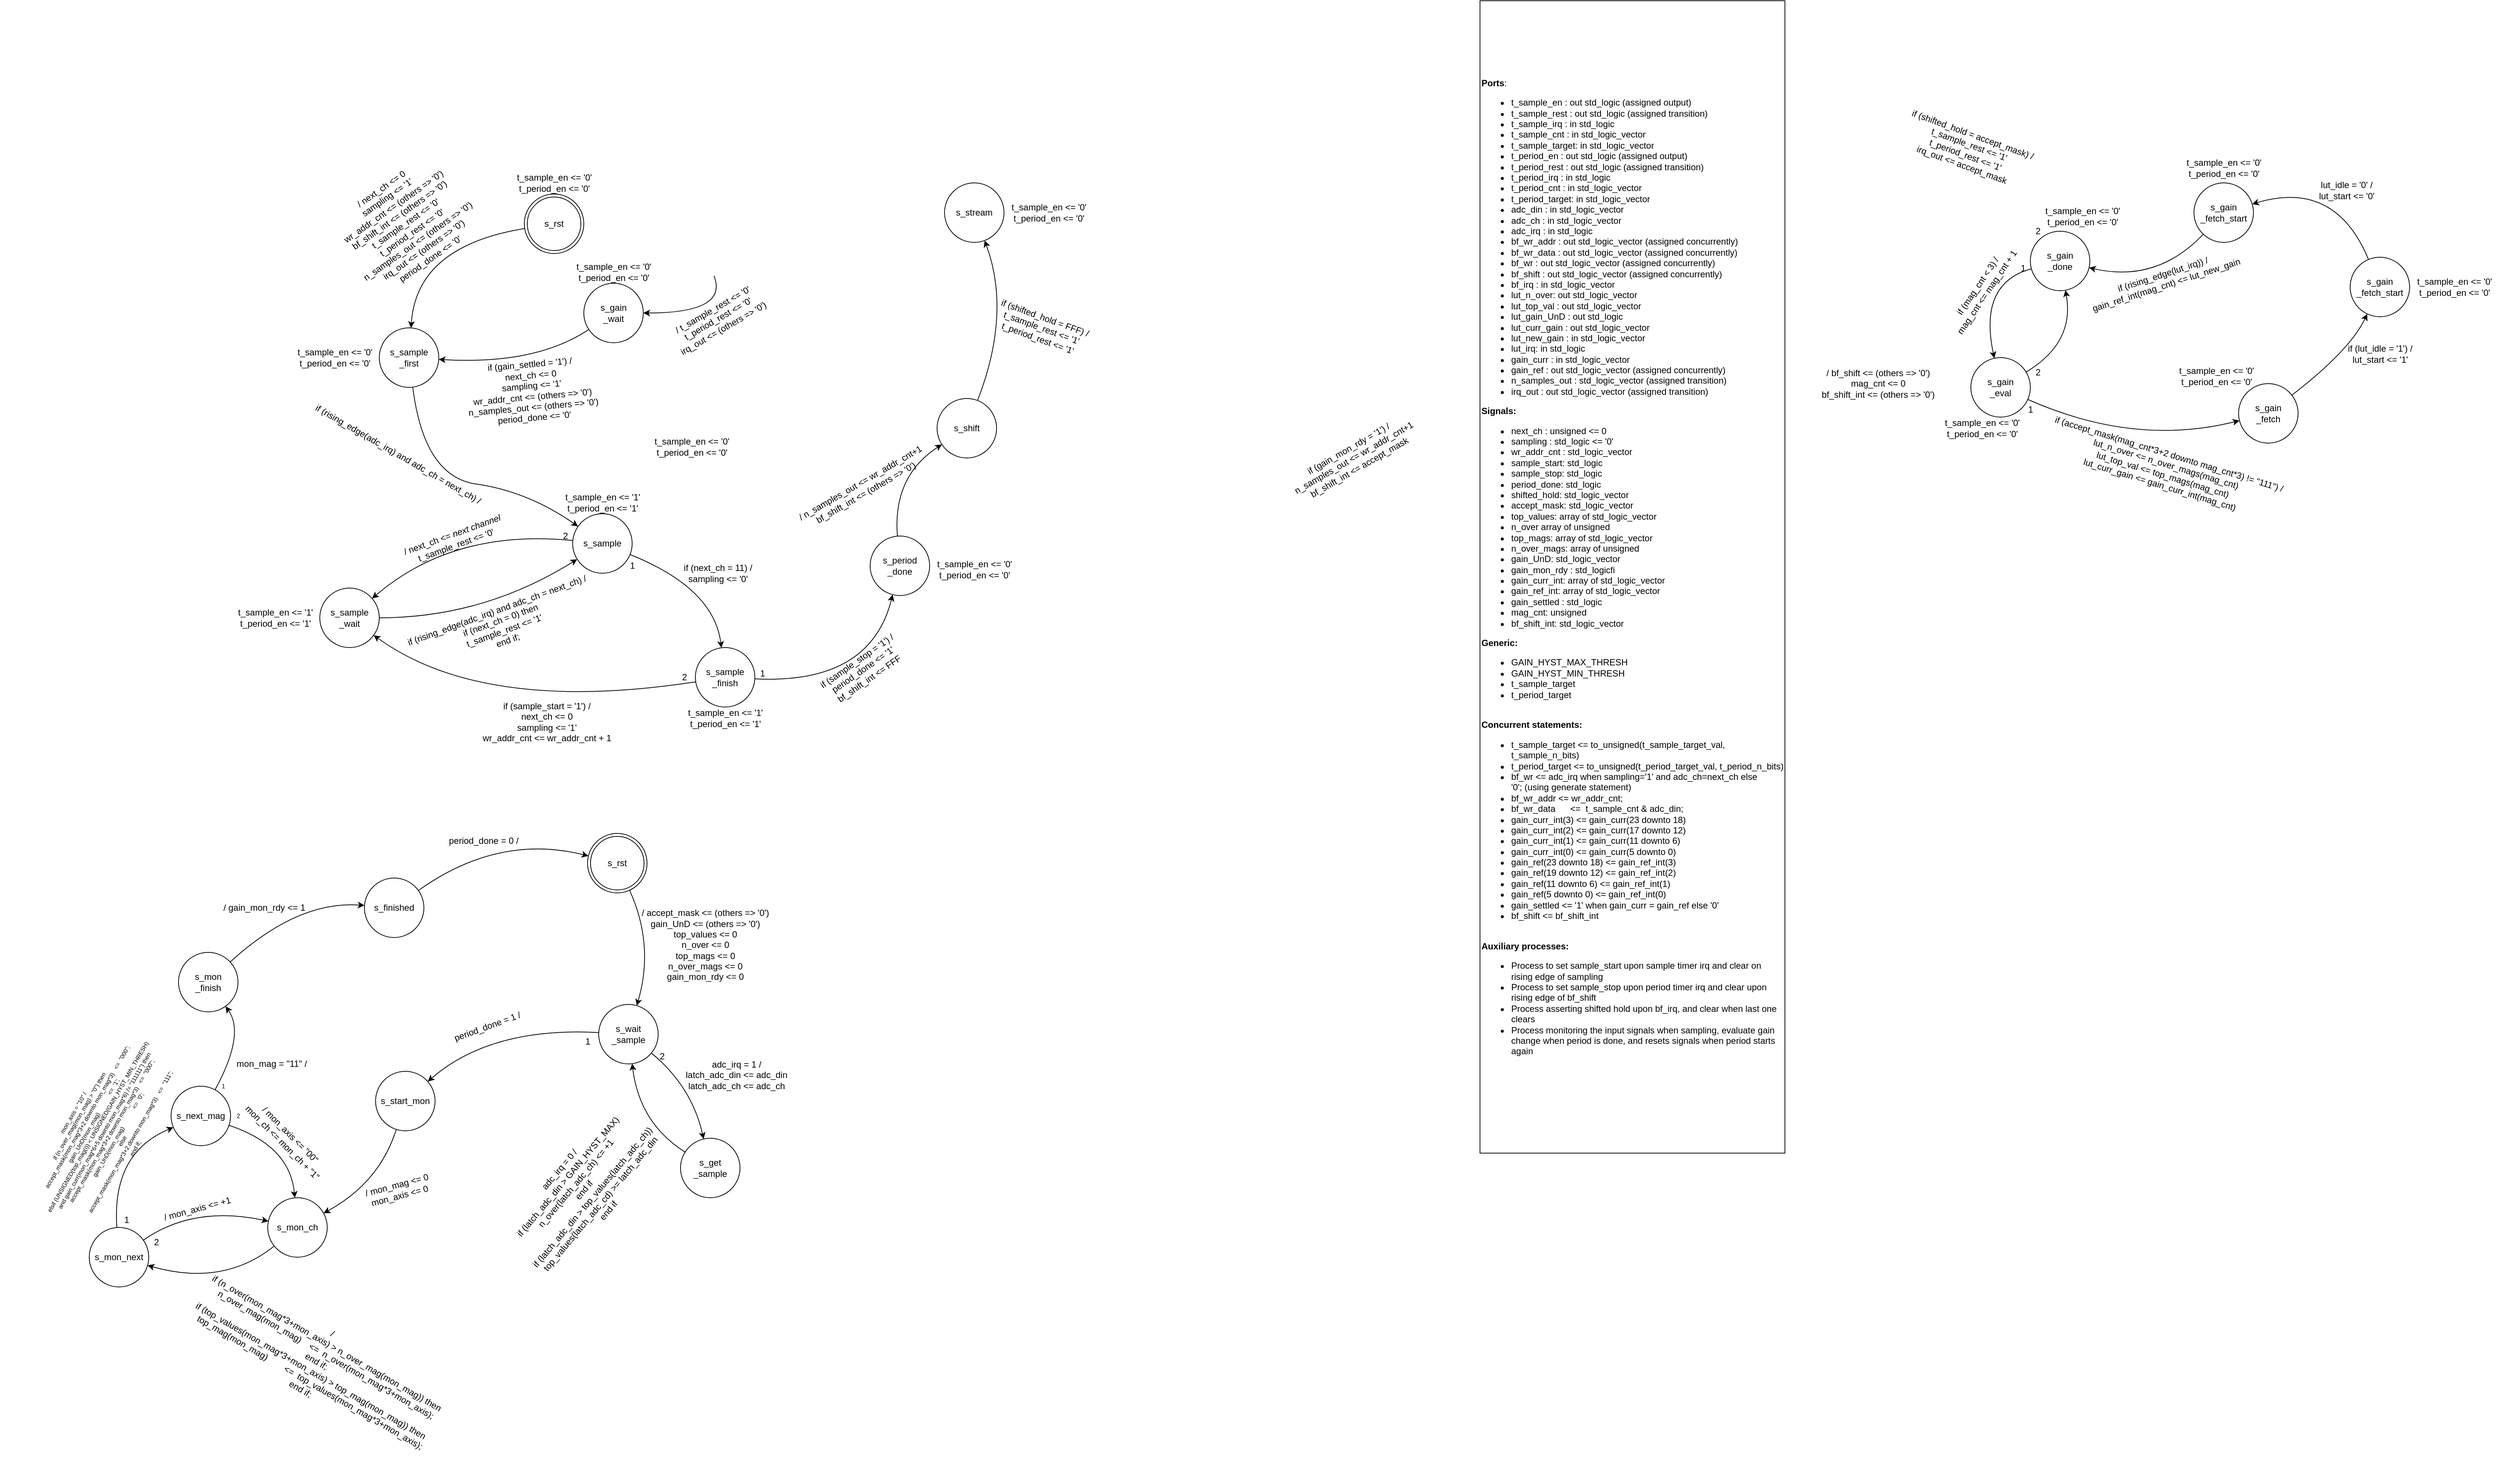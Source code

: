 <mxfile version="16.5.6" type="github">
  <diagram id="vcOmwt670LHLFmOHfxU6" name="Page-1">
    <mxGraphModel dx="2500" dy="2022" grid="1" gridSize="10" guides="1" tooltips="1" connect="1" arrows="1" fold="1" page="1" pageScale="1" pageWidth="850" pageHeight="1100" math="0" shadow="0">
      <root>
        <mxCell id="0" />
        <mxCell id="1" parent="0" />
        <mxCell id="8YBCCptctLdzBx9tajcS-1" value="s_rst" style="ellipse;shape=doubleEllipse;whiteSpace=wrap;html=1;aspect=fixed;" parent="1" vertex="1">
          <mxGeometry x="345" y="50" width="80" height="80" as="geometry" />
        </mxCell>
        <mxCell id="8YBCCptctLdzBx9tajcS-2" value="&lt;div&gt;&lt;b&gt;Ports&lt;/b&gt;:&lt;/div&gt;&lt;div&gt;&lt;ul&gt;&lt;li&gt;t_sample_en : out std_logic (assigned output)&lt;br&gt;&lt;/li&gt;&lt;li&gt;t_sample_rest : out std_logic (assigned transition)&lt;br&gt;&lt;/li&gt;&lt;li&gt;t_sample_irq : in std_logic&lt;/li&gt;&lt;li&gt;t_sample_cnt : in std_logic_vector&lt;/li&gt;&lt;li&gt;t_sample_target: in std_logic_vector&lt;br&gt;&lt;/li&gt;&lt;li&gt;t_period_en : out std_logic (assigned output)&lt;br&gt;&lt;/li&gt;&lt;li&gt;t_period_rest : out std_logic (assigned transition)&lt;br&gt;&lt;/li&gt;&lt;li&gt;t_period_irq : in std_logic&lt;/li&gt;&lt;li&gt;t_period_cnt : in std_logic_vector&lt;/li&gt;&lt;li&gt;t_period_target: in std_logic_vector&lt;br&gt;&lt;/li&gt;&lt;li&gt;adc_din : in std_logic_vector&lt;/li&gt;&lt;li&gt;adc_ch : in std_logic_vector&lt;/li&gt;&lt;li&gt;adc_irq : in std_logic&lt;/li&gt;&lt;li&gt;bf_wr_addr : out std_logic_vector (assigned concurrently)&lt;br&gt;&lt;/li&gt;&lt;li&gt;bf_wr_data : out std_logic_vector (assigned concurrently)&lt;/li&gt;&lt;li&gt;bf_wr : out std_logic_vector (assigned concurrently)&lt;/li&gt;&lt;li&gt;bf_shift : out std_logic_vector (assigned concurrently)&lt;br&gt;&lt;/li&gt;&lt;li&gt;bf_irq : in std_logic_vector&lt;/li&gt;&lt;li&gt;lut_n_over: out std_logic_vector&lt;/li&gt;&lt;li&gt;lut_top_val : out std_logic_vector&lt;/li&gt;&lt;li&gt;lut_gain_UnD : out std_logic&lt;/li&gt;&lt;li&gt;lut_curr_gain : out std_logic_vector&lt;/li&gt;&lt;li&gt;lut_new_gain : in std_logic_vector&lt;/li&gt;&lt;li&gt;lut_irq: in std_logic&lt;br&gt;&lt;/li&gt;&lt;li&gt;gain_curr : in std_logic_vector&lt;/li&gt;&lt;li&gt;gain_ref : out std_logic_vector (assigned concurrently)&lt;br&gt;&lt;/li&gt;&lt;li&gt;n_samples_out : std_logic_vector (assigned transition)&lt;/li&gt;&lt;li&gt;irq_out : out std_logic_vector (assigned transition)&lt;/li&gt;&lt;/ul&gt;&lt;div&gt;&lt;b&gt;Signals:&lt;/b&gt;&lt;/div&gt;&lt;div&gt;&lt;ul&gt;&lt;li&gt;next_ch : unsigned &amp;lt;= 0&lt;/li&gt;&lt;li&gt;sampling : std_logic &amp;lt;= &#39;0&#39;&lt;/li&gt;&lt;li&gt;wr_addr_cnt : std_logic_vector&lt;/li&gt;&lt;li&gt;sample_start: std_logic&lt;/li&gt;&lt;li&gt;sample_stop: std_logic&lt;/li&gt;&lt;li&gt;period_done: std_logic&lt;br&gt;&lt;/li&gt;&lt;li&gt;shifted_hold: std_logic_vector&lt;/li&gt;&lt;li&gt;accept_mask: std_logic_vector&lt;/li&gt;&lt;li&gt;top_values: array of std_logic_vector&lt;/li&gt;&lt;li&gt;n_over array of unsigned&lt;/li&gt;&lt;li&gt;top_mags: array of std_logic_vector&lt;/li&gt;&lt;li&gt;n_over_mags: array of unsigned&lt;/li&gt;&lt;li&gt;gain_UnD: std_logic_vector&lt;/li&gt;&lt;li&gt;gain_mon_rdy : std_logicfi&lt;br&gt;&lt;/li&gt;&lt;li&gt;gain_curr_int: array of std_logic_vector&lt;br&gt;&lt;/li&gt;&lt;li&gt;gain_ref_int: array of std_logic_vector&lt;/li&gt;&lt;li&gt;gain_settled : std_logic&lt;/li&gt;&lt;li&gt;mag_cnt: unsigned&lt;/li&gt;&lt;li&gt;bf_shift_int: std_logic_vector&lt;br&gt;&lt;/li&gt;&lt;/ul&gt;&lt;div&gt;&lt;b&gt;Generic:&lt;/b&gt;&lt;/div&gt;&lt;div&gt;&lt;ul&gt;&lt;li&gt;GAIN_HYST_MAX_THRESH&lt;/li&gt;&lt;li&gt;GAIN_HYST_MIN_THRESH&lt;/li&gt;&lt;li&gt;t_sample_target&lt;/li&gt;&lt;li&gt;t_period_target&lt;br&gt;&lt;/li&gt;&lt;/ul&gt;&lt;/div&gt;&lt;/div&gt;&lt;div&gt;&lt;br&gt;&lt;/div&gt;&lt;div&gt;&lt;b&gt;Concurrent statements:&lt;/b&gt;&lt;/div&gt;&lt;div&gt;&lt;ul&gt;&lt;li&gt;t_sample_target &amp;lt;= to_unsigned(t_sample_target_val, t_sample_n_bits)&lt;/li&gt;&lt;li&gt;t_period_target &amp;lt;= to_unsigned(t_period_target_val, t_period_n_bits)&lt;br&gt;&lt;/li&gt;&lt;li&gt;bf_wr &amp;lt;= &lt;span&gt; &lt;/span&gt;adc_irq when sampling=&#39;1&#39; and adc_ch=next_ch else&lt;br&gt;&lt;span&gt; &lt;/span&gt;&lt;span&gt; &lt;/span&gt;&lt;span&gt; &lt;/span&gt;&lt;span&gt; &lt;/span&gt;&#39;0&#39;; (using generate statement)&lt;br&gt;&lt;/li&gt;&lt;li&gt;bf_wr_addr &amp;lt;= wr_addr_cnt;&lt;/li&gt;&lt;li&gt;bf_wr_data&amp;nbsp;&amp;nbsp;&amp;nbsp;&amp;nbsp;&amp;nbsp; &amp;lt;=&amp;nbsp; t_sample_cnt &amp;amp; adc_din;&lt;/li&gt;&lt;li&gt;gain_curr_int(3) &amp;lt;= gain_curr(23 downto 18)&lt;/li&gt;&lt;li&gt;gain_curr_int(2) &amp;lt;= gain_curr(17 downto 12)&lt;/li&gt;&lt;li&gt;gain_curr_int(1) &amp;lt;= gain_curr(11 downto 6)&lt;/li&gt;&lt;li&gt;gain_curr_int(0) &amp;lt;= gain_curr(5 downto 0)&lt;br&gt;&lt;/li&gt;&lt;li&gt;gain_ref(23 downto 18) &amp;lt;= gain_ref_int(3)&lt;/li&gt;&lt;li&gt;gain_ref(19 downto 12) &amp;lt;= gain_ref_int(2)&lt;/li&gt;&lt;li&gt;gain_ref(11 downto 6) &amp;lt;= gain_ref_int(1)&lt;/li&gt;&lt;li&gt;gain_ref(5 downto 0) &amp;lt;= gain_ref_int(0)&lt;/li&gt;&lt;li&gt;gain_settled &amp;lt;= &#39;1&#39; when gain_curr = gain_ref else &#39;0&#39;&lt;/li&gt;&lt;li&gt;bf_shift &amp;lt;= bf_shift_int&lt;br&gt;&lt;/li&gt;&lt;/ul&gt;&lt;/div&gt;&lt;div&gt;&lt;br&gt;&lt;/div&gt;&lt;div&gt;&lt;b&gt;Auxiliary processes:&lt;/b&gt;&lt;/div&gt;&lt;div&gt;&lt;ul&gt;&lt;li&gt;Process to set sample_start upon sample timer irq and clear on rising edge of sampling&lt;br&gt;&lt;/li&gt;&lt;li&gt;Process to set sample_stop upon period timer irq and clear upon rising edge of bf_shift&lt;/li&gt;&lt;li&gt;Process asserting shifted hold upon bf_irq, and clear when last one clears&lt;/li&gt;&lt;li&gt;Process monitoring the input signals when sampling, evaluate gain change when period is done, and resets signals when period starts again&lt;br&gt;&lt;/li&gt;&lt;/ul&gt;&lt;/div&gt;&lt;div&gt;&lt;br&gt;&lt;/div&gt;&lt;/div&gt;" style="rounded=0;whiteSpace=wrap;html=1;align=left;" parent="1" vertex="1">
          <mxGeometry x="1630" y="-210" width="410" height="1550" as="geometry" />
        </mxCell>
        <mxCell id="8YBCCptctLdzBx9tajcS-3" value="&lt;div&gt;s_sample&lt;/div&gt;&lt;div&gt;_first&lt;/div&gt;" style="ellipse;whiteSpace=wrap;html=1;aspect=fixed;" parent="1" vertex="1">
          <mxGeometry x="150" y="230" width="80" height="80" as="geometry" />
        </mxCell>
        <mxCell id="8YBCCptctLdzBx9tajcS-6" value="" style="curved=1;endArrow=classic;html=1;rounded=0;" parent="1" source="8YBCCptctLdzBx9tajcS-1" target="8YBCCptctLdzBx9tajcS-3" edge="1">
          <mxGeometry width="50" height="50" relative="1" as="geometry">
            <mxPoint x="90" y="220" as="sourcePoint" />
            <mxPoint x="140" y="170" as="targetPoint" />
            <Array as="points">
              <mxPoint x="200" y="120" />
            </Array>
          </mxGeometry>
        </mxCell>
        <mxCell id="8YBCCptctLdzBx9tajcS-7" value="&lt;div&gt;/ next_ch &amp;lt;= 0&lt;/div&gt;&lt;div&gt;sampling &amp;lt;= &#39;1&#39;&lt;/div&gt;&lt;div&gt;wr_addr_cnt &amp;lt;= (others =&amp;gt; &#39;0&#39;)&lt;br&gt;&lt;/div&gt;&lt;div&gt;&lt;div&gt;bf_shift_int &amp;lt;= (others =&amp;gt; &#39;0&#39;)&lt;br&gt;&lt;/div&gt;&lt;/div&gt;&lt;div&gt;t_sample_rest &amp;lt;= &#39;0&#39;&lt;/div&gt;&lt;div&gt;t_period_rest &amp;lt;= &#39;0&#39;&lt;br&gt;&lt;/div&gt;&lt;div&gt;n_samples_out &amp;lt;= (others =&amp;gt; &#39;0&#39;)&lt;br&gt;&lt;/div&gt;&lt;div&gt;irq_out &amp;lt;= (others =&amp;gt; &#39;0&#39;)&lt;/div&gt;&lt;div&gt;period_done &amp;lt;= &#39;0&#39;&lt;br&gt;&lt;/div&gt;" style="text;html=1;align=center;verticalAlign=middle;resizable=0;points=[];autosize=1;strokeColor=none;fillColor=none;rotation=-35;" parent="1" vertex="1">
          <mxGeometry x="90" y="25" width="190" height="130" as="geometry" />
        </mxCell>
        <mxCell id="8YBCCptctLdzBx9tajcS-8" value="s_sample" style="ellipse;whiteSpace=wrap;html=1;aspect=fixed;" parent="1" vertex="1">
          <mxGeometry x="410" y="480" width="80" height="80" as="geometry" />
        </mxCell>
        <mxCell id="8YBCCptctLdzBx9tajcS-9" value="&lt;div&gt;t_sample_en &amp;lt;= &#39;0&#39;&lt;/div&gt;&lt;div&gt;t_period_en &amp;lt;= &#39;0&#39;&lt;/div&gt;" style="text;html=1;align=center;verticalAlign=middle;resizable=0;points=[];autosize=1;strokeColor=none;fillColor=none;" parent="1" vertex="1">
          <mxGeometry x="325" y="20" width="120" height="30" as="geometry" />
        </mxCell>
        <mxCell id="8YBCCptctLdzBx9tajcS-10" value="t_sample_en &amp;lt;= &#39;0&#39;&lt;div&gt;t_period_en &amp;lt;= &#39;0&#39;&lt;/div&gt;" style="text;html=1;align=center;verticalAlign=middle;resizable=0;points=[];autosize=1;strokeColor=none;fillColor=none;" parent="1" vertex="1">
          <mxGeometry x="30" y="255" width="120" height="30" as="geometry" />
        </mxCell>
        <mxCell id="8YBCCptctLdzBx9tajcS-11" value="" style="curved=1;endArrow=classic;html=1;rounded=0;" parent="1" source="8YBCCptctLdzBx9tajcS-3" target="8YBCCptctLdzBx9tajcS-8" edge="1">
          <mxGeometry width="50" height="50" relative="1" as="geometry">
            <mxPoint x="210" y="410" as="sourcePoint" />
            <mxPoint x="260" y="360" as="targetPoint" />
            <Array as="points">
              <mxPoint x="210" y="430" />
              <mxPoint x="350" y="450" />
            </Array>
          </mxGeometry>
        </mxCell>
        <mxCell id="8YBCCptctLdzBx9tajcS-13" value="&lt;div&gt;if (rising_edge(adc_irq) and adc_ch = next_ch) /&lt;/div&gt;" style="text;html=1;align=center;verticalAlign=middle;resizable=0;points=[];autosize=1;strokeColor=none;fillColor=none;rotation=30;" parent="1" vertex="1">
          <mxGeometry x="40" y="390" width="270" height="20" as="geometry" />
        </mxCell>
        <mxCell id="8YBCCptctLdzBx9tajcS-14" value="&lt;div&gt;s_sample&lt;/div&gt;&lt;div&gt;_wait&lt;/div&gt;" style="ellipse;whiteSpace=wrap;html=1;aspect=fixed;" parent="1" vertex="1">
          <mxGeometry x="70" y="580" width="80" height="80" as="geometry" />
        </mxCell>
        <mxCell id="8YBCCptctLdzBx9tajcS-15" value="" style="curved=1;endArrow=classic;html=1;rounded=0;" parent="1" source="8YBCCptctLdzBx9tajcS-8" target="8YBCCptctLdzBx9tajcS-14" edge="1">
          <mxGeometry width="50" height="50" relative="1" as="geometry">
            <mxPoint x="260" y="600" as="sourcePoint" />
            <mxPoint x="310" y="550" as="targetPoint" />
            <Array as="points">
              <mxPoint x="250" y="500" />
            </Array>
          </mxGeometry>
        </mxCell>
        <mxCell id="8YBCCptctLdzBx9tajcS-17" value="&lt;div&gt;/ next_ch &amp;lt;= &lt;i&gt;next channel&lt;/i&gt;&lt;br&gt;&lt;/div&gt;&lt;div&gt;t_sample_rest &amp;lt;= &#39;0&#39;&lt;br&gt;&lt;/div&gt;" style="text;html=1;align=center;verticalAlign=middle;resizable=0;points=[];autosize=1;strokeColor=none;fillColor=none;rotation=-20;" parent="1" vertex="1">
          <mxGeometry x="175" y="500" width="150" height="30" as="geometry" />
        </mxCell>
        <mxCell id="8YBCCptctLdzBx9tajcS-18" value="&lt;div&gt;s_sample&lt;/div&gt;&lt;div&gt;_finish&lt;/div&gt;" style="ellipse;whiteSpace=wrap;html=1;aspect=fixed;" parent="1" vertex="1">
          <mxGeometry x="575" y="660" width="80" height="80" as="geometry" />
        </mxCell>
        <mxCell id="8YBCCptctLdzBx9tajcS-20" value="" style="curved=1;endArrow=classic;html=1;rounded=0;" parent="1" source="8YBCCptctLdzBx9tajcS-8" target="8YBCCptctLdzBx9tajcS-18" edge="1">
          <mxGeometry width="50" height="50" relative="1" as="geometry">
            <mxPoint x="260" y="600" as="sourcePoint" />
            <mxPoint x="310" y="550" as="targetPoint" />
            <Array as="points">
              <mxPoint x="600" y="580" />
            </Array>
          </mxGeometry>
        </mxCell>
        <mxCell id="8YBCCptctLdzBx9tajcS-21" value="1" style="text;html=1;align=center;verticalAlign=middle;resizable=0;points=[];autosize=1;strokeColor=none;fillColor=none;" parent="1" vertex="1">
          <mxGeometry x="480" y="540" width="20" height="20" as="geometry" />
        </mxCell>
        <mxCell id="8YBCCptctLdzBx9tajcS-22" value="&lt;div&gt;if (next_ch = 11) /&lt;/div&gt;&lt;div&gt;sampling &amp;lt;= &#39;0&#39;&lt;/div&gt;" style="text;html=1;align=center;verticalAlign=middle;resizable=0;points=[];autosize=1;strokeColor=none;fillColor=none;" parent="1" vertex="1">
          <mxGeometry x="550" y="545" width="110" height="30" as="geometry" />
        </mxCell>
        <mxCell id="8YBCCptctLdzBx9tajcS-23" value="t_sample_en &amp;lt;= &#39;1&#39;&lt;div&gt;t_period_en &amp;lt;= &#39;1&#39;&lt;/div&gt;" style="text;html=1;align=center;verticalAlign=middle;resizable=0;points=[];autosize=1;strokeColor=none;fillColor=none;" parent="1" vertex="1">
          <mxGeometry x="-50" y="605" width="120" height="30" as="geometry" />
        </mxCell>
        <mxCell id="8YBCCptctLdzBx9tajcS-25" value="" style="curved=1;endArrow=classic;html=1;rounded=0;" parent="1" source="8YBCCptctLdzBx9tajcS-14" target="8YBCCptctLdzBx9tajcS-8" edge="1">
          <mxGeometry width="50" height="50" relative="1" as="geometry">
            <mxPoint x="250" y="660" as="sourcePoint" />
            <mxPoint x="300" y="610" as="targetPoint" />
            <Array as="points">
              <mxPoint x="290" y="620" />
            </Array>
          </mxGeometry>
        </mxCell>
        <mxCell id="8YBCCptctLdzBx9tajcS-26" value="&lt;div&gt;if (rising_edge(adc_irq) and adc_ch = next_ch) /&lt;/div&gt;&lt;div&gt;if (next_ch = 0) then&lt;/div&gt;&lt;div&gt;t_sample_rest &amp;lt;= &#39;1&#39;&lt;/div&gt;&lt;div&gt;end if;&lt;br&gt;&lt;/div&gt;" style="text;html=1;align=center;verticalAlign=middle;resizable=0;points=[];autosize=1;strokeColor=none;fillColor=none;rotation=-20;" parent="1" vertex="1">
          <mxGeometry x="180" y="600" width="270" height="60" as="geometry" />
        </mxCell>
        <mxCell id="8YBCCptctLdzBx9tajcS-27" value="t_sample_en &amp;lt;= &#39;1&#39;&lt;div&gt;t_period_en &amp;lt;= &#39;1&#39;&lt;/div&gt;" style="text;html=1;align=center;verticalAlign=middle;resizable=0;points=[];autosize=1;strokeColor=none;fillColor=none;" parent="1" vertex="1">
          <mxGeometry x="390" y="450" width="120" height="30" as="geometry" />
        </mxCell>
        <mxCell id="8YBCCptctLdzBx9tajcS-28" value="" style="curved=1;endArrow=classic;html=1;rounded=0;" parent="1" source="8YBCCptctLdzBx9tajcS-18" target="8YBCCptctLdzBx9tajcS-14" edge="1">
          <mxGeometry width="50" height="50" relative="1" as="geometry">
            <mxPoint x="270" y="750" as="sourcePoint" />
            <mxPoint x="320" y="700" as="targetPoint" />
            <Array as="points">
              <mxPoint x="290" y="750" />
            </Array>
          </mxGeometry>
        </mxCell>
        <mxCell id="8YBCCptctLdzBx9tajcS-29" value="&lt;div&gt;if (sample_start = &#39;1&#39;) /&lt;/div&gt;&lt;div&gt;next_ch &amp;lt;= 0&lt;/div&gt;&lt;div&gt;sampling &amp;lt;= &#39;1&#39;&lt;br&gt;&lt;/div&gt;wr_addr_cnt &amp;lt;= wr_addr_cnt + 1" style="text;html=1;align=center;verticalAlign=middle;resizable=0;points=[];autosize=1;strokeColor=none;fillColor=none;" parent="1" vertex="1">
          <mxGeometry x="280" y="730" width="190" height="60" as="geometry" />
        </mxCell>
        <mxCell id="8YBCCptctLdzBx9tajcS-30" value="t_sample_en &amp;lt;= &#39;1&#39;&lt;div&gt;t_period_en &amp;lt;= &#39;1&#39;&lt;/div&gt;" style="text;html=1;align=center;verticalAlign=middle;resizable=0;points=[];autosize=1;strokeColor=none;fillColor=none;" parent="1" vertex="1">
          <mxGeometry x="555" y="740" width="120" height="30" as="geometry" />
        </mxCell>
        <mxCell id="8YBCCptctLdzBx9tajcS-31" value="2" style="text;html=1;align=center;verticalAlign=middle;resizable=0;points=[];autosize=1;strokeColor=none;fillColor=none;" parent="1" vertex="1">
          <mxGeometry x="550" y="690" width="20" height="20" as="geometry" />
        </mxCell>
        <mxCell id="8YBCCptctLdzBx9tajcS-32" value="s_shift" style="ellipse;whiteSpace=wrap;html=1;aspect=fixed;" parent="1" vertex="1">
          <mxGeometry x="900" y="325" width="80" height="80" as="geometry" />
        </mxCell>
        <mxCell id="8YBCCptctLdzBx9tajcS-33" value="" style="curved=1;endArrow=classic;html=1;rounded=0;" parent="1" source="yGk2pAN8WluMj7sl2VAn-2" target="8YBCCptctLdzBx9tajcS-32" edge="1">
          <mxGeometry width="50" height="50" relative="1" as="geometry">
            <mxPoint x="1000" y="380" as="sourcePoint" />
            <mxPoint x="320" y="700" as="targetPoint" />
            <Array as="points">
              <mxPoint x="840" y="430" />
            </Array>
          </mxGeometry>
        </mxCell>
        <mxCell id="8YBCCptctLdzBx9tajcS-34" value="/ n_samples_out &amp;lt;= wr_addr_cnt+1&lt;br&gt;bf_shift_int &amp;lt;= (others =&amp;gt; &#39;0&#39;)" style="text;html=1;align=center;verticalAlign=middle;resizable=0;points=[];autosize=1;strokeColor=none;fillColor=none;rotation=-30;" parent="1" vertex="1">
          <mxGeometry x="700" y="430" width="200" height="30" as="geometry" />
        </mxCell>
        <mxCell id="8YBCCptctLdzBx9tajcS-35" value="" style="curved=1;endArrow=classic;html=1;rounded=0;" parent="1" source="8YBCCptctLdzBx9tajcS-32" target="8YBCCptctLdzBx9tajcS-40" edge="1">
          <mxGeometry width="50" height="50" relative="1" as="geometry">
            <mxPoint x="410" y="540" as="sourcePoint" />
            <mxPoint x="900" y="370" as="targetPoint" />
            <Array as="points">
              <mxPoint x="1000" y="210" />
            </Array>
          </mxGeometry>
        </mxCell>
        <mxCell id="8YBCCptctLdzBx9tajcS-36" value="1" style="text;html=1;align=center;verticalAlign=middle;resizable=0;points=[];autosize=1;strokeColor=none;fillColor=none;" parent="1" vertex="1">
          <mxGeometry x="655" y="685" width="20" height="20" as="geometry" />
        </mxCell>
        <mxCell id="8YBCCptctLdzBx9tajcS-40" value="s_stream" style="ellipse;whiteSpace=wrap;html=1;aspect=fixed;" parent="1" vertex="1">
          <mxGeometry x="910" y="35" width="80" height="80" as="geometry" />
        </mxCell>
        <mxCell id="8YBCCptctLdzBx9tajcS-41" value="&lt;div&gt;if (shifted_hold = accept_mask) / &lt;br&gt;&lt;/div&gt;&lt;div&gt;t_sample_rest &amp;lt;= &#39;1&#39;&lt;/div&gt;&lt;div&gt;t_period_rest &amp;lt;= &#39;1&#39;&lt;/div&gt;&lt;div&gt;irq_out &amp;lt;= accept_mask&lt;br&gt;&lt;/div&gt;" style="text;html=1;align=center;verticalAlign=middle;resizable=0;points=[];autosize=1;strokeColor=none;fillColor=none;rotation=20;" parent="1" vertex="1">
          <mxGeometry x="2190" y="-40" width="190" height="60" as="geometry" />
        </mxCell>
        <mxCell id="8YBCCptctLdzBx9tajcS-44" value="&amp;nbsp;" style="text;html=1;align=center;verticalAlign=middle;resizable=0;points=[];autosize=1;strokeColor=none;fillColor=none;" parent="1" vertex="1">
          <mxGeometry x="2310" y="130" width="20" height="20" as="geometry" />
        </mxCell>
        <mxCell id="8YBCCptctLdzBx9tajcS-45" value="2" style="text;html=1;align=center;verticalAlign=middle;resizable=0;points=[];autosize=1;strokeColor=none;fillColor=none;" parent="1" vertex="1">
          <mxGeometry x="390" y="500" width="20" height="20" as="geometry" />
        </mxCell>
        <mxCell id="8YBCCptctLdzBx9tajcS-46" value="" style="curved=1;endArrow=classic;html=1;rounded=0;" parent="1" target="yGk2pAN8WluMj7sl2VAn-23" edge="1">
          <mxGeometry width="50" height="50" relative="1" as="geometry">
            <mxPoint x="600" y="160" as="sourcePoint" />
            <mxPoint x="790" y="200" as="targetPoint" />
            <Array as="points">
              <mxPoint x="620" y="210" />
            </Array>
          </mxGeometry>
        </mxCell>
        <mxCell id="8YBCCptctLdzBx9tajcS-47" value="&lt;div&gt;if (gain_settled = &#39;1&#39;) / &lt;br&gt;&lt;/div&gt;&lt;div&gt;next_ch &amp;lt;= 0&lt;/div&gt;&lt;div&gt;sampling &amp;lt;= &#39;1&#39;&lt;/div&gt;&lt;div&gt;wr_addr_cnt &amp;lt;= (others =&amp;gt; &#39;0&#39;)&lt;/div&gt;&lt;div&gt;n_samples_out &amp;lt;= (others =&amp;gt; &#39;0&#39;)&lt;br&gt;&lt;/div&gt;&lt;div&gt;period_done &amp;lt;= &#39;0&#39;&lt;/div&gt;" style="text;html=1;align=center;verticalAlign=middle;resizable=0;points=[];autosize=1;strokeColor=none;fillColor=none;rotation=-5;" parent="1" vertex="1">
          <mxGeometry x="260" y="270" width="190" height="90" as="geometry" />
        </mxCell>
        <mxCell id="8YBCCptctLdzBx9tajcS-48" value="t_sample_en &amp;lt;= &#39;0&#39;&lt;div&gt;t_period_en &amp;lt;= &#39;0&#39;&lt;/div&gt;" style="text;html=1;align=center;verticalAlign=middle;resizable=0;points=[];autosize=1;strokeColor=none;fillColor=none;" parent="1" vertex="1">
          <mxGeometry x="990" y="60" width="120" height="30" as="geometry" />
        </mxCell>
        <mxCell id="8YBCCptctLdzBx9tajcS-49" value="t_sample_en &amp;lt;= &#39;0&#39;&lt;div&gt;t_period_en &amp;lt;= &#39;0&#39;&lt;/div&gt;" style="text;html=1;align=center;verticalAlign=middle;resizable=0;points=[];autosize=1;strokeColor=none;fillColor=none;" parent="1" vertex="1">
          <mxGeometry x="890" y="540" width="120" height="30" as="geometry" />
        </mxCell>
        <mxCell id="yGk2pAN8WluMj7sl2VAn-2" value="&lt;div&gt;s_period&lt;/div&gt;&lt;div&gt;_done&lt;br&gt;&lt;/div&gt;" style="ellipse;whiteSpace=wrap;html=1;aspect=fixed;" parent="1" vertex="1">
          <mxGeometry x="810" y="510" width="80" height="80" as="geometry" />
        </mxCell>
        <mxCell id="yGk2pAN8WluMj7sl2VAn-3" value="" style="curved=1;endArrow=classic;html=1;rounded=0;" parent="1" source="8YBCCptctLdzBx9tajcS-18" target="yGk2pAN8WluMj7sl2VAn-2" edge="1">
          <mxGeometry width="50" height="50" relative="1" as="geometry">
            <mxPoint x="810" y="700" as="sourcePoint" />
            <mxPoint x="860" y="650" as="targetPoint" />
            <Array as="points">
              <mxPoint x="810" y="710" />
            </Array>
          </mxGeometry>
        </mxCell>
        <mxCell id="yGk2pAN8WluMj7sl2VAn-4" value="&lt;div&gt;if (sample_stop = &#39;1&#39;) /&lt;/div&gt;&lt;div&gt;period_done &amp;lt;= &#39;1&#39;&lt;/div&gt;&lt;div&gt;bf_shift_int &amp;lt;= FFF&lt;/div&gt;" style="text;html=1;align=center;verticalAlign=middle;resizable=0;points=[];autosize=1;strokeColor=none;fillColor=none;rotation=-35;" parent="1" vertex="1">
          <mxGeometry x="735" y="665" width="130" height="50" as="geometry" />
        </mxCell>
        <mxCell id="yGk2pAN8WluMj7sl2VAn-5" value="t_sample_en &amp;lt;= &#39;0&#39;&lt;div&gt;t_period_en &amp;lt;= &#39;0&#39;&lt;/div&gt;" style="text;html=1;align=center;verticalAlign=middle;resizable=0;points=[];autosize=1;strokeColor=none;fillColor=none;" parent="1" vertex="1">
          <mxGeometry x="510" y="375" width="120" height="30" as="geometry" />
        </mxCell>
        <mxCell id="yGk2pAN8WluMj7sl2VAn-6" value="&lt;div&gt;s_gain&lt;/div&gt;&lt;div&gt;_eval&lt;br&gt;&lt;/div&gt;" style="ellipse;whiteSpace=wrap;html=1;aspect=fixed;" parent="1" vertex="1">
          <mxGeometry x="2290" y="270" width="80" height="80" as="geometry" />
        </mxCell>
        <mxCell id="yGk2pAN8WluMj7sl2VAn-7" value="&lt;div&gt;s_gain&lt;/div&gt;&lt;div&gt;_fetch&lt;br&gt;&lt;/div&gt;" style="ellipse;whiteSpace=wrap;html=1;aspect=fixed;" parent="1" vertex="1">
          <mxGeometry x="2650" y="305" width="80" height="80" as="geometry" />
        </mxCell>
        <mxCell id="yGk2pAN8WluMj7sl2VAn-8" value="" style="curved=1;endArrow=classic;html=1;rounded=0;" parent="1" source="yGk2pAN8WluMj7sl2VAn-6" target="yGk2pAN8WluMj7sl2VAn-7" edge="1">
          <mxGeometry width="50" height="50" relative="1" as="geometry">
            <mxPoint x="2520" y="380" as="sourcePoint" />
            <mxPoint x="2570" y="330" as="targetPoint" />
            <Array as="points">
              <mxPoint x="2510" y="390" />
            </Array>
          </mxGeometry>
        </mxCell>
        <mxCell id="yGk2pAN8WluMj7sl2VAn-9" value="&lt;div&gt;if (accept_mask(mag_cnt*3+2 downto mag_cnt*3) != &quot;111&quot;) /&lt;/div&gt;&lt;div&gt;lut_n_over &amp;lt;= n_over_mags(mag_cnt)&lt;/div&gt;&lt;div&gt;lut_top_val &amp;lt;= top_mags(mag_cnt)&lt;/div&gt;&lt;div&gt;lut_curr_gain &amp;lt;= gain_curr_int(mag_cnt)&lt;/div&gt;" style="text;html=1;align=center;verticalAlign=middle;resizable=0;points=[];autosize=1;strokeColor=none;fillColor=none;rotation=17.0;" parent="1" vertex="1">
          <mxGeometry x="2380" y="390" width="340" height="60" as="geometry" />
        </mxCell>
        <mxCell id="yGk2pAN8WluMj7sl2VAn-10" value="&lt;div&gt;s_gain&lt;/div&gt;&lt;div&gt;_done&lt;/div&gt;" style="ellipse;whiteSpace=wrap;html=1;aspect=fixed;" parent="1" vertex="1">
          <mxGeometry x="2370" y="100" width="80" height="80" as="geometry" />
        </mxCell>
        <mxCell id="yGk2pAN8WluMj7sl2VAn-11" value="" style="curved=1;endArrow=classic;html=1;rounded=0;" parent="1" source="SsunDbkqlPeY4llJMre3-5" target="yGk2pAN8WluMj7sl2VAn-10" edge="1">
          <mxGeometry width="50" height="50" relative="1" as="geometry">
            <mxPoint x="2490" y="180" as="sourcePoint" />
            <mxPoint x="2530" y="60" as="targetPoint" />
            <Array as="points">
              <mxPoint x="2540" y="170" />
            </Array>
          </mxGeometry>
        </mxCell>
        <mxCell id="yGk2pAN8WluMj7sl2VAn-16" value="&lt;div&gt;if (rising_edge(lut_irq)) /&lt;/div&gt;&lt;div&gt;gain_ref_int(mag_cnt) &amp;lt;= lut_new_gain&lt;br&gt;&lt;/div&gt;" style="text;html=1;align=center;verticalAlign=middle;resizable=0;points=[];autosize=1;strokeColor=none;fillColor=none;rotation=-18;" parent="1" vertex="1">
          <mxGeometry x="2440" y="150" width="220" height="30" as="geometry" />
        </mxCell>
        <mxCell id="yGk2pAN8WluMj7sl2VAn-17" value="" style="curved=1;endArrow=classic;html=1;rounded=0;" parent="1" source="yGk2pAN8WluMj7sl2VAn-10" target="yGk2pAN8WluMj7sl2VAn-6" edge="1">
          <mxGeometry width="50" height="50" relative="1" as="geometry">
            <mxPoint x="2270" y="210" as="sourcePoint" />
            <mxPoint x="2320" y="160" as="targetPoint" />
            <Array as="points">
              <mxPoint x="2300" y="170" />
            </Array>
          </mxGeometry>
        </mxCell>
        <mxCell id="yGk2pAN8WluMj7sl2VAn-18" value="&lt;div&gt;if (mag_cnt &amp;lt; 3) /&lt;/div&gt;&lt;div&gt;mag_cnt &amp;lt;= mag_cnt + 1&lt;br&gt;&lt;/div&gt;" style="text;html=1;align=center;verticalAlign=middle;resizable=0;points=[];autosize=1;strokeColor=none;fillColor=none;rotation=-56;" parent="1" vertex="1">
          <mxGeometry x="2230" y="163" width="150" height="30" as="geometry" />
        </mxCell>
        <mxCell id="yGk2pAN8WluMj7sl2VAn-20" value="" style="curved=1;endArrow=classic;html=1;rounded=0;" parent="1" source="yGk2pAN8WluMj7sl2VAn-6" target="yGk2pAN8WluMj7sl2VAn-10" edge="1">
          <mxGeometry width="50" height="50" relative="1" as="geometry">
            <mxPoint x="2390" y="260" as="sourcePoint" />
            <mxPoint x="2440" y="210" as="targetPoint" />
            <Array as="points">
              <mxPoint x="2430" y="250" />
            </Array>
          </mxGeometry>
        </mxCell>
        <mxCell id="yGk2pAN8WluMj7sl2VAn-21" value="1" style="text;html=1;align=center;verticalAlign=middle;resizable=0;points=[];autosize=1;strokeColor=none;fillColor=none;" parent="1" vertex="1">
          <mxGeometry x="2360" y="330" width="20" height="20" as="geometry" />
        </mxCell>
        <mxCell id="yGk2pAN8WluMj7sl2VAn-22" value="2" style="text;html=1;align=center;verticalAlign=middle;resizable=0;points=[];autosize=1;strokeColor=none;fillColor=none;" parent="1" vertex="1">
          <mxGeometry x="2370" y="280" width="20" height="20" as="geometry" />
        </mxCell>
        <mxCell id="yGk2pAN8WluMj7sl2VAn-23" value="&lt;div&gt;s_gain&lt;/div&gt;&lt;div&gt;_wait&lt;/div&gt;" style="ellipse;whiteSpace=wrap;html=1;aspect=fixed;" parent="1" vertex="1">
          <mxGeometry x="425" y="170" width="80" height="80" as="geometry" />
        </mxCell>
        <mxCell id="yGk2pAN8WluMj7sl2VAn-24" value="&lt;div&gt;/ t_sample_rest &amp;lt;= &#39;0&#39;&lt;/div&gt;&lt;div&gt;t_period_rest &amp;lt;= &#39;0&#39;&lt;br&gt;&lt;/div&gt;&lt;div&gt;irq_out &amp;lt;= (others =&amp;gt; &#39;0&#39;)&lt;/div&gt;" style="text;html=1;align=center;verticalAlign=middle;resizable=0;points=[];autosize=1;strokeColor=none;fillColor=none;rotation=-30;" parent="1" vertex="1">
          <mxGeometry x="530" y="193" width="150" height="50" as="geometry" />
        </mxCell>
        <mxCell id="yGk2pAN8WluMj7sl2VAn-25" value="" style="curved=1;endArrow=classic;html=1;rounded=0;" parent="1" source="yGk2pAN8WluMj7sl2VAn-23" target="8YBCCptctLdzBx9tajcS-3" edge="1">
          <mxGeometry width="50" height="50" relative="1" as="geometry">
            <mxPoint x="260" y="260" as="sourcePoint" />
            <mxPoint x="310" y="210" as="targetPoint" />
            <Array as="points">
              <mxPoint x="360" y="280" />
            </Array>
          </mxGeometry>
        </mxCell>
        <mxCell id="yGk2pAN8WluMj7sl2VAn-27" value="1" style="text;html=1;align=center;verticalAlign=middle;resizable=0;points=[];autosize=1;strokeColor=none;fillColor=none;" parent="1" vertex="1">
          <mxGeometry x="2350" y="140" width="20" height="20" as="geometry" />
        </mxCell>
        <mxCell id="yGk2pAN8WluMj7sl2VAn-29" value="2" style="text;html=1;align=center;verticalAlign=middle;resizable=0;points=[];autosize=1;strokeColor=none;fillColor=none;" parent="1" vertex="1">
          <mxGeometry x="2370" y="90" width="20" height="20" as="geometry" />
        </mxCell>
        <mxCell id="yGk2pAN8WluMj7sl2VAn-30" value="t_sample_en &amp;lt;= &#39;0&#39;&lt;div&gt;t_period_en &amp;lt;= &#39;0&#39;&lt;/div&gt;" style="text;html=1;align=center;verticalAlign=middle;resizable=0;points=[];autosize=1;strokeColor=none;fillColor=none;" parent="1" vertex="1">
          <mxGeometry x="2245" y="350" width="120" height="30" as="geometry" />
        </mxCell>
        <mxCell id="yGk2pAN8WluMj7sl2VAn-31" value="t_sample_en &amp;lt;= &#39;0&#39;&lt;div&gt;t_period_en &amp;lt;= &#39;0&#39;&lt;/div&gt;" style="text;html=1;align=center;verticalAlign=middle;resizable=0;points=[];autosize=1;strokeColor=none;fillColor=none;" parent="1" vertex="1">
          <mxGeometry x="2560" y="280" width="120" height="30" as="geometry" />
        </mxCell>
        <mxCell id="yGk2pAN8WluMj7sl2VAn-32" value="t_sample_en &amp;lt;= &#39;0&#39;&lt;div&gt;t_period_en &amp;lt;= &#39;0&#39;&lt;/div&gt;" style="text;html=1;align=center;verticalAlign=middle;resizable=0;points=[];autosize=1;strokeColor=none;fillColor=none;" parent="1" vertex="1">
          <mxGeometry x="2380" y="65" width="120" height="30" as="geometry" />
        </mxCell>
        <mxCell id="yGk2pAN8WluMj7sl2VAn-33" value="t_sample_en &amp;lt;= &#39;0&#39;&lt;div&gt;t_period_en &amp;lt;= &#39;0&#39;&lt;/div&gt;" style="text;html=1;align=center;verticalAlign=middle;resizable=0;points=[];autosize=1;strokeColor=none;fillColor=none;" parent="1" vertex="1">
          <mxGeometry x="405" y="140" width="120" height="30" as="geometry" />
        </mxCell>
        <mxCell id="Pzn7crQTOOGF5psaZsjJ-1" value="&amp;nbsp;" style="text;whiteSpace=wrap;html=1;" parent="1" vertex="1">
          <mxGeometry x="780" y="260" width="30" height="30" as="geometry" />
        </mxCell>
        <mxCell id="Pzn7crQTOOGF5psaZsjJ-2" value="&amp;nbsp;" style="text;whiteSpace=wrap;html=1;" parent="1" vertex="1">
          <mxGeometry x="760" y="480" width="30" height="30" as="geometry" />
        </mxCell>
        <mxCell id="Pzn7crQTOOGF5psaZsjJ-4" value="&lt;div&gt;s_rst&lt;/div&gt;" style="ellipse;shape=doubleEllipse;whiteSpace=wrap;html=1;aspect=fixed;" parent="1" vertex="1">
          <mxGeometry x="430" y="910" width="80" height="80" as="geometry" />
        </mxCell>
        <mxCell id="Pzn7crQTOOGF5psaZsjJ-5" value="&lt;div&gt;s_wait&lt;/div&gt;&lt;div&gt;_sample&lt;/div&gt;" style="ellipse;whiteSpace=wrap;html=1;aspect=fixed;" parent="1" vertex="1">
          <mxGeometry x="445" y="1140" width="80" height="80" as="geometry" />
        </mxCell>
        <mxCell id="Pzn7crQTOOGF5psaZsjJ-6" value="&lt;div&gt;s_get&lt;/div&gt;&lt;div&gt;_sample&lt;br&gt;&lt;/div&gt;" style="ellipse;whiteSpace=wrap;html=1;aspect=fixed;" parent="1" vertex="1">
          <mxGeometry x="555" y="1320" width="80" height="80" as="geometry" />
        </mxCell>
        <mxCell id="Pzn7crQTOOGF5psaZsjJ-7" value="&lt;div&gt;s_start_mon&lt;/div&gt;" style="ellipse;whiteSpace=wrap;html=1;aspect=fixed;" parent="1" vertex="1">
          <mxGeometry x="145" y="1230" width="80" height="80" as="geometry" />
        </mxCell>
        <mxCell id="Pzn7crQTOOGF5psaZsjJ-8" value="s_finished" style="ellipse;whiteSpace=wrap;html=1;aspect=fixed;" parent="1" vertex="1">
          <mxGeometry x="130" y="970" width="80" height="80" as="geometry" />
        </mxCell>
        <mxCell id="Pzn7crQTOOGF5psaZsjJ-9" value="" style="curved=1;endArrow=classic;html=1;rounded=0;" parent="1" source="Pzn7crQTOOGF5psaZsjJ-4" target="Pzn7crQTOOGF5psaZsjJ-5" edge="1">
          <mxGeometry width="50" height="50" relative="1" as="geometry">
            <mxPoint x="550" y="1110" as="sourcePoint" />
            <mxPoint x="600" y="1060" as="targetPoint" />
            <Array as="points">
              <mxPoint x="520" y="1060" />
            </Array>
          </mxGeometry>
        </mxCell>
        <mxCell id="Pzn7crQTOOGF5psaZsjJ-10" value="&lt;div&gt;/ accept_mask &amp;lt;= (others =&amp;gt; &#39;0&#39;)&lt;/div&gt;&lt;div&gt;gain_UnD &amp;lt;= (others =&amp;gt; &#39;0&#39;)&lt;/div&gt;&lt;div&gt;top_values &amp;lt;= 0&lt;/div&gt;&lt;div&gt;n_over &amp;lt;= 0&lt;/div&gt;&lt;div&gt;top_mags &amp;lt;= 0&lt;/div&gt;&lt;div&gt;n_over_mags &amp;lt;= 0&lt;/div&gt;&lt;div&gt;gain_mon_rdy &amp;lt;= 0&lt;br&gt;&lt;/div&gt;" style="text;html=1;align=center;verticalAlign=middle;resizable=0;points=[];autosize=1;strokeColor=none;fillColor=none;" parent="1" vertex="1">
          <mxGeometry x="493" y="1010" width="190" height="100" as="geometry" />
        </mxCell>
        <mxCell id="Pzn7crQTOOGF5psaZsjJ-11" value="" style="curved=1;endArrow=classic;html=1;rounded=0;" parent="1" source="Pzn7crQTOOGF5psaZsjJ-5" target="Pzn7crQTOOGF5psaZsjJ-6" edge="1">
          <mxGeometry width="50" height="50" relative="1" as="geometry">
            <mxPoint x="550" y="1240" as="sourcePoint" />
            <mxPoint x="600" y="1190" as="targetPoint" />
            <Array as="points">
              <mxPoint x="570" y="1250" />
            </Array>
          </mxGeometry>
        </mxCell>
        <mxCell id="Pzn7crQTOOGF5psaZsjJ-12" value="&lt;div&gt;adc_irq = 1 /&lt;/div&gt;&lt;div&gt;latch_adc_din &amp;lt;= adc_din&lt;/div&gt;&lt;div&gt;latch_adc_ch &amp;lt;= adc_ch&lt;br&gt;&lt;/div&gt;" style="text;html=1;align=center;verticalAlign=middle;resizable=0;points=[];autosize=1;strokeColor=none;fillColor=none;" parent="1" vertex="1">
          <mxGeometry x="555" y="1210" width="150" height="50" as="geometry" />
        </mxCell>
        <mxCell id="Pzn7crQTOOGF5psaZsjJ-13" value="2" style="text;html=1;align=center;verticalAlign=middle;resizable=0;points=[];autosize=1;strokeColor=none;fillColor=none;" parent="1" vertex="1">
          <mxGeometry x="520" y="1200" width="20" height="20" as="geometry" />
        </mxCell>
        <mxCell id="Pzn7crQTOOGF5psaZsjJ-14" value="" style="curved=1;endArrow=classic;html=1;rounded=0;" parent="1" source="Pzn7crQTOOGF5psaZsjJ-6" target="Pzn7crQTOOGF5psaZsjJ-5" edge="1">
          <mxGeometry width="50" height="50" relative="1" as="geometry">
            <mxPoint x="460" y="1370" as="sourcePoint" />
            <mxPoint x="510" y="1320" as="targetPoint" />
            <Array as="points">
              <mxPoint x="500" y="1300" />
            </Array>
          </mxGeometry>
        </mxCell>
        <mxCell id="Pzn7crQTOOGF5psaZsjJ-15" value="&lt;div&gt;adc_irq = 0 /&lt;/div&gt;&lt;div&gt;if (latch_adc_din &amp;gt; GAIN_HYST_MAX)&lt;/div&gt;&lt;div&gt;n_over(latch_adc_ch) &amp;lt;= +1&lt;/div&gt;&lt;div&gt;end if&lt;/div&gt;&lt;div&gt;if (latch_adc_din &amp;gt; top_values(latch_adc_ch)) &lt;br&gt;&lt;/div&gt;&lt;div&gt;top_values(latch_adc_cd) &amp;gt;= latch_adc_din&lt;/div&gt;&lt;div&gt;end if&lt;br&gt;&lt;/div&gt;" style="text;html=1;align=center;verticalAlign=middle;resizable=0;points=[];autosize=1;strokeColor=none;fillColor=none;rotation=-50;" parent="1" vertex="1">
          <mxGeometry x="295" y="1340" width="260" height="100" as="geometry" />
        </mxCell>
        <mxCell id="Pzn7crQTOOGF5psaZsjJ-16" value="" style="curved=1;endArrow=classic;html=1;rounded=0;" parent="1" source="Pzn7crQTOOGF5psaZsjJ-5" target="Pzn7crQTOOGF5psaZsjJ-7" edge="1">
          <mxGeometry width="50" height="50" relative="1" as="geometry">
            <mxPoint x="550" y="1240" as="sourcePoint" />
            <mxPoint x="600" y="1190" as="targetPoint" />
            <Array as="points">
              <mxPoint x="300" y="1170" />
            </Array>
          </mxGeometry>
        </mxCell>
        <mxCell id="Pzn7crQTOOGF5psaZsjJ-17" value="1" style="text;html=1;align=center;verticalAlign=middle;resizable=0;points=[];autosize=1;strokeColor=none;fillColor=none;" parent="1" vertex="1">
          <mxGeometry x="420" y="1180" width="20" height="20" as="geometry" />
        </mxCell>
        <mxCell id="Pzn7crQTOOGF5psaZsjJ-18" value="&lt;div&gt;period_done = 1 /&lt;/div&gt;" style="text;html=1;align=center;verticalAlign=middle;resizable=0;points=[];autosize=1;strokeColor=none;fillColor=none;rotation=-20;" parent="1" vertex="1">
          <mxGeometry x="240" y="1160" width="110" height="20" as="geometry" />
        </mxCell>
        <mxCell id="Pzn7crQTOOGF5psaZsjJ-20" value="/ gain_mon_rdy &amp;lt;= 1" style="text;html=1;align=center;verticalAlign=middle;resizable=0;points=[];autosize=1;strokeColor=none;fillColor=none;" parent="1" vertex="1">
          <mxGeometry x="-70" y="1000" width="130" height="20" as="geometry" />
        </mxCell>
        <mxCell id="Pzn7crQTOOGF5psaZsjJ-21" value="" style="curved=1;endArrow=classic;html=1;rounded=0;" parent="1" source="Pzn7crQTOOGF5psaZsjJ-8" target="Pzn7crQTOOGF5psaZsjJ-4" edge="1">
          <mxGeometry width="50" height="50" relative="1" as="geometry">
            <mxPoint x="280" y="1020" as="sourcePoint" />
            <mxPoint x="330" y="970" as="targetPoint" />
            <Array as="points">
              <mxPoint x="310" y="910" />
            </Array>
          </mxGeometry>
        </mxCell>
        <mxCell id="Pzn7crQTOOGF5psaZsjJ-22" value="period_done = 0 /" style="text;html=1;align=center;verticalAlign=middle;resizable=0;points=[];autosize=1;strokeColor=none;fillColor=none;" parent="1" vertex="1">
          <mxGeometry x="235" y="910" width="110" height="20" as="geometry" />
        </mxCell>
        <mxCell id="Pzn7crQTOOGF5psaZsjJ-23" value="s_mon_ch" style="ellipse;whiteSpace=wrap;html=1;aspect=fixed;" parent="1" vertex="1">
          <mxGeometry y="1400" width="80" height="80" as="geometry" />
        </mxCell>
        <mxCell id="Pzn7crQTOOGF5psaZsjJ-24" value="" style="curved=1;endArrow=classic;html=1;rounded=0;" parent="1" source="Pzn7crQTOOGF5psaZsjJ-7" target="Pzn7crQTOOGF5psaZsjJ-23" edge="1">
          <mxGeometry width="50" height="50" relative="1" as="geometry">
            <mxPoint x="-10" y="1390" as="sourcePoint" />
            <mxPoint x="40" y="1340" as="targetPoint" />
            <Array as="points">
              <mxPoint x="150" y="1380" />
            </Array>
          </mxGeometry>
        </mxCell>
        <mxCell id="Pzn7crQTOOGF5psaZsjJ-25" value="&lt;div&gt;/&lt;br&gt;&lt;/div&gt;&lt;div&gt;if (n_over(mon_mag*3+mon_axis) &amp;gt; n_over_mag(mon_mag)) then&lt;/div&gt;&amp;nbsp;&amp;nbsp;&amp;nbsp; n_over_mag(mon_mag)&amp;nbsp;&amp;nbsp;&amp;nbsp; &amp;lt;=&amp;nbsp; n_over(mon_mag*3+mon_axis);&lt;br&gt;end if;&lt;br&gt;if (top_values(mon_mag*3+mon_axis) &amp;gt; top_mag(mon_mag)) then&lt;br&gt;&amp;nbsp;&amp;nbsp;&amp;nbsp; top_mag(mon_mag)&amp;nbsp;&amp;nbsp;&amp;nbsp;&amp;nbsp;&amp;nbsp;&amp;nbsp;&amp;nbsp; &amp;lt;=&amp;nbsp; top_values(mon_mag*3+mon_axis);&lt;br&gt;end if;" style="text;html=1;align=center;verticalAlign=middle;resizable=0;points=[];autosize=1;strokeColor=none;fillColor=none;rotation=30;" parent="1" vertex="1">
          <mxGeometry x="-125" y="1570" width="380" height="100" as="geometry" />
        </mxCell>
        <mxCell id="Pzn7crQTOOGF5psaZsjJ-26" value="s_mon_next" style="ellipse;whiteSpace=wrap;html=1;aspect=fixed;" parent="1" vertex="1">
          <mxGeometry x="-240" y="1440" width="80" height="80" as="geometry" />
        </mxCell>
        <mxCell id="Pzn7crQTOOGF5psaZsjJ-27" value="" style="curved=1;endArrow=classic;html=1;rounded=0;" parent="1" source="Pzn7crQTOOGF5psaZsjJ-23" target="Pzn7crQTOOGF5psaZsjJ-26" edge="1">
          <mxGeometry width="50" height="50" relative="1" as="geometry">
            <mxPoint x="-90" y="1550" as="sourcePoint" />
            <mxPoint x="-40" y="1500" as="targetPoint" />
            <Array as="points">
              <mxPoint x="-60" y="1520" />
            </Array>
          </mxGeometry>
        </mxCell>
        <mxCell id="Pzn7crQTOOGF5psaZsjJ-29" value="" style="curved=1;endArrow=classic;html=1;rounded=0;" parent="1" source="Pzn7crQTOOGF5psaZsjJ-26" target="Pzn7crQTOOGF5psaZsjJ-23" edge="1">
          <mxGeometry width="50" height="50" relative="1" as="geometry">
            <mxPoint x="-150" y="1420" as="sourcePoint" />
            <mxPoint x="-100" y="1370" as="targetPoint" />
            <Array as="points">
              <mxPoint x="-100" y="1410" />
            </Array>
          </mxGeometry>
        </mxCell>
        <mxCell id="Pzn7crQTOOGF5psaZsjJ-30" value="s_next_mag" style="ellipse;whiteSpace=wrap;html=1;aspect=fixed;" parent="1" vertex="1">
          <mxGeometry x="-130" y="1250" width="80" height="80" as="geometry" />
        </mxCell>
        <mxCell id="Pzn7crQTOOGF5psaZsjJ-31" value="" style="curved=1;endArrow=classic;html=1;rounded=0;" parent="1" source="Pzn7crQTOOGF5psaZsjJ-26" target="Pzn7crQTOOGF5psaZsjJ-30" edge="1">
          <mxGeometry width="50" height="50" relative="1" as="geometry">
            <mxPoint x="-150" y="1420" as="sourcePoint" />
            <mxPoint x="-100" y="1370" as="targetPoint" />
            <Array as="points">
              <mxPoint x="-210" y="1340" />
            </Array>
          </mxGeometry>
        </mxCell>
        <mxCell id="Pzn7crQTOOGF5psaZsjJ-32" value="&lt;div style=&quot;font-size: 8px&quot;&gt;&lt;font style=&quot;font-size: 8px&quot;&gt;mon_axis = &quot;10&quot; /&lt;/font&gt;&lt;/div&gt;&lt;div style=&quot;font-size: 8px&quot;&gt;&lt;font style=&quot;font-size: 8px&quot;&gt;if (n_over_mag(mon_mag) &amp;gt; &quot;0&quot;) then&lt;br&gt;&amp;nbsp;&amp;nbsp;&amp;nbsp; accept_mask(mon_mag*3+2 downto mon_mag*3)&amp;nbsp;&amp;nbsp; &amp;lt;=&amp;nbsp; &quot;000&quot;;&lt;br&gt;&amp;nbsp;&amp;nbsp;&amp;nbsp; gain_UnD(mon_mag)&amp;nbsp;&amp;nbsp;&amp;nbsp;&amp;nbsp;&amp;nbsp;&amp;nbsp;&amp;nbsp;&amp;nbsp;&amp;nbsp;&amp;nbsp;&amp;nbsp;&amp;nbsp; &amp;lt;=&amp;nbsp; &#39;1&#39;;&lt;br&gt;elsif (UNSIGNED(top_mag(i)) &amp;lt; UNSIGNED(GAIN_HYST_MIN_THRESH)&lt;/font&gt;&lt;/div&gt;&lt;div style=&quot;font-size: 8px&quot;&gt;&lt;font style=&quot;font-size: 8px&quot;&gt;and gain_curr(mon_mag*6+5 downto mon_mag*6) /= &quot;111111&quot;) then&lt;br&gt;&amp;nbsp;&amp;nbsp;&amp;nbsp; accept_mask(mon_mag*3+2 downto mon_mag*3)&amp;nbsp;&amp;nbsp; &amp;lt;=&amp;nbsp; &quot;000&quot;;&lt;br&gt;&amp;nbsp;&amp;nbsp;&amp;nbsp; gain_UnD(mon_mag)&amp;nbsp;&amp;nbsp;&amp;nbsp;&amp;nbsp;&amp;nbsp;&amp;nbsp;&amp;nbsp;&amp;nbsp;&amp;nbsp;&amp;nbsp;&amp;nbsp;&amp;nbsp; &amp;lt;=&amp;nbsp; &#39;0&#39;;&lt;br&gt;else&lt;br&gt;&amp;nbsp;&amp;nbsp;&amp;nbsp; accept_mask(mon_mag*3+2 downto mon_mag*3)&amp;nbsp;&amp;nbsp; &amp;lt;=&amp;nbsp; &quot;111&quot;;&lt;br&gt;end if;&lt;br&gt;&lt;/font&gt;&lt;/div&gt;" style="text;html=1;align=center;verticalAlign=middle;resizable=0;points=[];autosize=1;strokeColor=none;fillColor=none;rotation=-60;" parent="1" vertex="1">
          <mxGeometry x="-360" y="1230" width="280" height="160" as="geometry" />
        </mxCell>
        <mxCell id="Pzn7crQTOOGF5psaZsjJ-34" value="&lt;div&gt;s_mon&lt;/div&gt;&lt;div&gt;_finish&lt;br&gt;&lt;/div&gt;" style="ellipse;whiteSpace=wrap;html=1;aspect=fixed;" parent="1" vertex="1">
          <mxGeometry x="-120" y="1070" width="80" height="80" as="geometry" />
        </mxCell>
        <mxCell id="Pzn7crQTOOGF5psaZsjJ-35" value="" style="curved=1;endArrow=classic;html=1;rounded=0;" parent="1" source="Pzn7crQTOOGF5psaZsjJ-30" target="Pzn7crQTOOGF5psaZsjJ-34" edge="1">
          <mxGeometry width="50" height="50" relative="1" as="geometry">
            <mxPoint x="-340" y="1290" as="sourcePoint" />
            <mxPoint x="-290" y="1240" as="targetPoint" />
            <Array as="points">
              <mxPoint x="-30" y="1180" />
            </Array>
          </mxGeometry>
        </mxCell>
        <mxCell id="Pzn7crQTOOGF5psaZsjJ-37" value="" style="curved=1;endArrow=classic;html=1;rounded=0;" parent="1" source="Pzn7crQTOOGF5psaZsjJ-30" target="Pzn7crQTOOGF5psaZsjJ-23" edge="1">
          <mxGeometry width="50" height="50" relative="1" as="geometry">
            <mxPoint x="30" y="1360" as="sourcePoint" />
            <mxPoint x="80" y="1310" as="targetPoint" />
            <Array as="points">
              <mxPoint x="30" y="1330" />
            </Array>
          </mxGeometry>
        </mxCell>
        <mxCell id="Pzn7crQTOOGF5psaZsjJ-38" value="/ mon_mag &amp;lt;= 0&lt;div&gt;mon_axis &amp;lt;= 0&lt;/div&gt;" style="text;html=1;align=center;verticalAlign=middle;resizable=0;points=[];autosize=1;strokeColor=none;fillColor=none;rotation=-15;" parent="1" vertex="1">
          <mxGeometry x="125" y="1375" width="100" height="30" as="geometry" />
        </mxCell>
        <mxCell id="Pzn7crQTOOGF5psaZsjJ-39" value="/ mon_axis &amp;lt;= +1" style="text;html=1;align=center;verticalAlign=middle;resizable=0;points=[];autosize=1;strokeColor=none;fillColor=none;rotation=-15;" parent="1" vertex="1">
          <mxGeometry x="-150" y="1405" width="110" height="20" as="geometry" />
        </mxCell>
        <mxCell id="Pzn7crQTOOGF5psaZsjJ-40" value="1" style="text;html=1;align=center;verticalAlign=middle;resizable=0;points=[];autosize=1;strokeColor=none;fillColor=none;" parent="1" vertex="1">
          <mxGeometry x="-200" y="1420" width="20" height="20" as="geometry" />
        </mxCell>
        <mxCell id="Pzn7crQTOOGF5psaZsjJ-41" value="2" style="text;html=1;align=center;verticalAlign=middle;resizable=0;points=[];autosize=1;strokeColor=none;fillColor=none;" parent="1" vertex="1">
          <mxGeometry x="-160" y="1450" width="20" height="20" as="geometry" />
        </mxCell>
        <mxCell id="Pzn7crQTOOGF5psaZsjJ-43" value="&lt;div&gt;mon_mag = &quot;11&quot; /&lt;/div&gt;" style="text;html=1;align=center;verticalAlign=middle;resizable=0;points=[];autosize=1;strokeColor=none;fillColor=none;" parent="1" vertex="1">
          <mxGeometry x="-50" y="1210" width="110" height="20" as="geometry" />
        </mxCell>
        <mxCell id="Pzn7crQTOOGF5psaZsjJ-44" value="&lt;div&gt;/ mon_axis &amp;lt;= &quot;00&quot;&lt;br&gt;&lt;/div&gt;&lt;div&gt;mon_ch &amp;lt;= mon_ch + &quot;1&quot;&lt;/div&gt;" style="text;html=1;align=center;verticalAlign=middle;resizable=0;points=[];autosize=1;strokeColor=none;fillColor=none;rotation=45;" parent="1" vertex="1">
          <mxGeometry x="-50" y="1305" width="150" height="30" as="geometry" />
        </mxCell>
        <mxCell id="Pzn7crQTOOGF5psaZsjJ-45" value="" style="curved=1;endArrow=classic;html=1;rounded=0;fontSize=8;" parent="1" source="Pzn7crQTOOGF5psaZsjJ-34" target="Pzn7crQTOOGF5psaZsjJ-8" edge="1">
          <mxGeometry width="50" height="50" relative="1" as="geometry">
            <mxPoint x="-70" y="1030" as="sourcePoint" />
            <mxPoint x="-20" y="980" as="targetPoint" />
            <Array as="points">
              <mxPoint x="40" y="1000" />
            </Array>
          </mxGeometry>
        </mxCell>
        <mxCell id="Pzn7crQTOOGF5psaZsjJ-46" value="1" style="text;html=1;align=center;verticalAlign=middle;resizable=0;points=[];autosize=1;strokeColor=none;fillColor=none;fontSize=8;" parent="1" vertex="1">
          <mxGeometry x="-70" y="1240" width="20" height="20" as="geometry" />
        </mxCell>
        <mxCell id="Pzn7crQTOOGF5psaZsjJ-47" value="2" style="text;html=1;align=center;verticalAlign=middle;resizable=0;points=[];autosize=1;strokeColor=none;fillColor=none;fontSize=8;" parent="1" vertex="1">
          <mxGeometry x="-50" y="1280" width="20" height="20" as="geometry" />
        </mxCell>
        <mxCell id="SsunDbkqlPeY4llJMre3-1" value="&amp;nbsp;" style="text;whiteSpace=wrap;html=1;" parent="1" vertex="1">
          <mxGeometry x="640" y="-60" width="30" height="30" as="geometry" />
        </mxCell>
        <mxCell id="SsunDbkqlPeY4llJMre3-2" value="&lt;div&gt;s_gain&lt;/div&gt;&lt;div&gt;_fetch_start&lt;/div&gt;" style="ellipse;whiteSpace=wrap;html=1;aspect=fixed;" parent="1" vertex="1">
          <mxGeometry x="2800" y="135" width="80" height="80" as="geometry" />
        </mxCell>
        <mxCell id="SsunDbkqlPeY4llJMre3-3" value="" style="curved=1;endArrow=classic;html=1;rounded=0;" parent="1" source="yGk2pAN8WluMj7sl2VAn-7" target="SsunDbkqlPeY4llJMre3-2" edge="1">
          <mxGeometry width="50" height="50" relative="1" as="geometry">
            <mxPoint x="2600" y="130" as="sourcePoint" />
            <mxPoint x="2650" y="80" as="targetPoint" />
            <Array as="points">
              <mxPoint x="2800" y="260" />
            </Array>
          </mxGeometry>
        </mxCell>
        <mxCell id="SsunDbkqlPeY4llJMre3-4" value="&lt;div&gt;if (lut_idle = &#39;1&#39;) /&lt;/div&gt;&lt;div&gt;lut_start &amp;lt;= &#39;1&#39;&lt;br&gt;&lt;/div&gt;" style="text;html=1;align=center;verticalAlign=middle;resizable=0;points=[];autosize=1;strokeColor=none;fillColor=none;" parent="1" vertex="1">
          <mxGeometry x="2790" y="250" width="100" height="30" as="geometry" />
        </mxCell>
        <mxCell id="SsunDbkqlPeY4llJMre3-5" value="&lt;div&gt;s_gain&lt;/div&gt;&lt;div&gt;_fetch_start&lt;/div&gt;" style="ellipse;whiteSpace=wrap;html=1;aspect=fixed;" parent="1" vertex="1">
          <mxGeometry x="2590" y="35" width="80" height="80" as="geometry" />
        </mxCell>
        <mxCell id="SsunDbkqlPeY4llJMre3-6" value="" style="curved=1;endArrow=classic;html=1;rounded=0;" parent="1" source="SsunDbkqlPeY4llJMre3-2" target="SsunDbkqlPeY4llJMre3-5" edge="1">
          <mxGeometry width="50" height="50" relative="1" as="geometry">
            <mxPoint x="2680" y="130" as="sourcePoint" />
            <mxPoint x="2730" y="80" as="targetPoint" />
            <Array as="points">
              <mxPoint x="2780" y="30" />
            </Array>
          </mxGeometry>
        </mxCell>
        <mxCell id="SsunDbkqlPeY4llJMre3-7" value="&lt;div&gt;lut_idle = &#39;0&#39; / &lt;br&gt;&lt;/div&gt;&lt;div&gt;lut_start &amp;lt;= &#39;0&#39;&lt;br&gt;&lt;/div&gt;" style="text;html=1;align=center;verticalAlign=middle;resizable=0;points=[];autosize=1;strokeColor=none;fillColor=none;" parent="1" vertex="1">
          <mxGeometry x="2750" y="30" width="90" height="30" as="geometry" />
        </mxCell>
        <mxCell id="SsunDbkqlPeY4llJMre3-8" value="t_sample_en &amp;lt;= &#39;0&#39;&lt;div&gt;t_period_en &amp;lt;= &#39;0&#39;&lt;/div&gt;" style="text;html=1;align=center;verticalAlign=middle;resizable=0;points=[];autosize=1;strokeColor=none;fillColor=none;" parent="1" vertex="1">
          <mxGeometry x="2570" width="120" height="30" as="geometry" />
        </mxCell>
        <mxCell id="SsunDbkqlPeY4llJMre3-9" value="t_sample_en &amp;lt;= &#39;0&#39;&lt;div&gt;t_period_en &amp;lt;= &#39;0&#39;&lt;/div&gt;" style="text;html=1;align=center;verticalAlign=middle;resizable=0;points=[];autosize=1;strokeColor=none;fillColor=none;" parent="1" vertex="1">
          <mxGeometry x="2880" y="160" width="120" height="30" as="geometry" />
        </mxCell>
        <mxCell id="SsunDbkqlPeY4llJMre3-10" value="&lt;div&gt;/ bf_shift &amp;lt;= (others =&amp;gt; &#39;0&#39;)&lt;/div&gt;&lt;div&gt;mag_cnt &amp;lt;= 0&lt;/div&gt;&lt;div&gt;bf_shift_int &amp;lt;= (others =&amp;gt; &#39;0&#39;)&lt;br&gt;&lt;/div&gt;" style="text;html=1;align=center;verticalAlign=middle;resizable=0;points=[];autosize=1;strokeColor=none;fillColor=none;" parent="1" vertex="1">
          <mxGeometry x="2080" y="280" width="170" height="50" as="geometry" />
        </mxCell>
        <mxCell id="SsunDbkqlPeY4llJMre3-11" value="&lt;div&gt;if (shifted_hold = FFF) / &lt;br&gt;&lt;/div&gt;&lt;div&gt;t_sample_rest &amp;lt;= &#39;1&#39;&lt;/div&gt;&lt;div&gt;t_period_rest &amp;lt;= &#39;1&#39;&lt;/div&gt;" style="text;html=1;align=center;verticalAlign=middle;resizable=0;points=[];autosize=1;strokeColor=none;fillColor=none;rotation=20;" parent="1" vertex="1">
          <mxGeometry x="970" y="205" width="140" height="50" as="geometry" />
        </mxCell>
        <mxCell id="SsunDbkqlPeY4llJMre3-12" value="&lt;div&gt;if (gain_mon_rdy = &#39;1&#39;) /&lt;/div&gt;&lt;div&gt;n_samples_out &amp;lt;= wr_addr_cnt+1&lt;br&gt;&lt;/div&gt;&lt;div&gt;bf_shift_int &amp;lt;= accept_mask&lt;br&gt;&lt;/div&gt;" style="text;html=1;align=center;verticalAlign=middle;resizable=0;points=[];autosize=1;strokeColor=none;fillColor=none;rotation=-30;" parent="1" vertex="1">
          <mxGeometry x="1360" y="380" width="200" height="50" as="geometry" />
        </mxCell>
      </root>
    </mxGraphModel>
  </diagram>
</mxfile>
